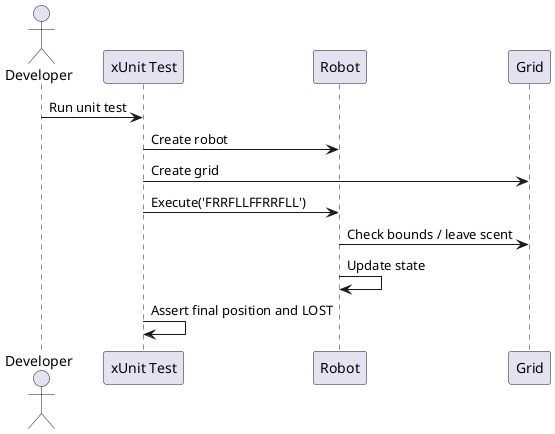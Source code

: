 @startuml
actor Developer
participant "xUnit Test" as Test
participant "Robot" as Robot
participant "Grid" as Grid

Developer -> Test : Run unit test
Test -> Robot : Create robot
Test -> Grid : Create grid
Test -> Robot : Execute('FRRFLLFFRRFLL')
Robot -> Grid : Check bounds / leave scent
Robot -> Robot : Update state
Test -> Test : Assert final position and LOST
@enduml